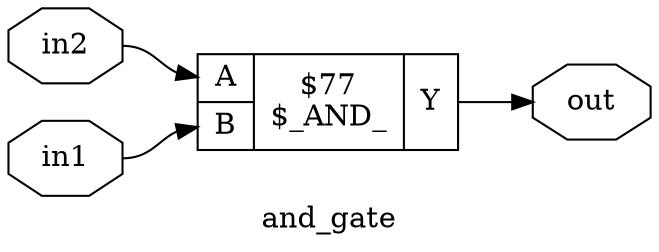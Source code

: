 digraph "and_gate" {
label="and_gate";
rankdir="LR";
remincross=true;
n1 [ shape=octagon, label="in1", color="black", fontcolor="black" ];
n2 [ shape=octagon, label="in2", color="black", fontcolor="black" ];
n3 [ shape=octagon, label="out", color="black", fontcolor="black" ];
c7 [ shape=record, label="{{<p4> A|<p5> B}|$77\n$_AND_|{<p6> Y}}" ];
n1:e -> c7:p5:w [color="black", label=""];
n2:e -> c7:p4:w [color="black", label=""];
c7:p6:e -> n3:w [color="black", label=""];
}
